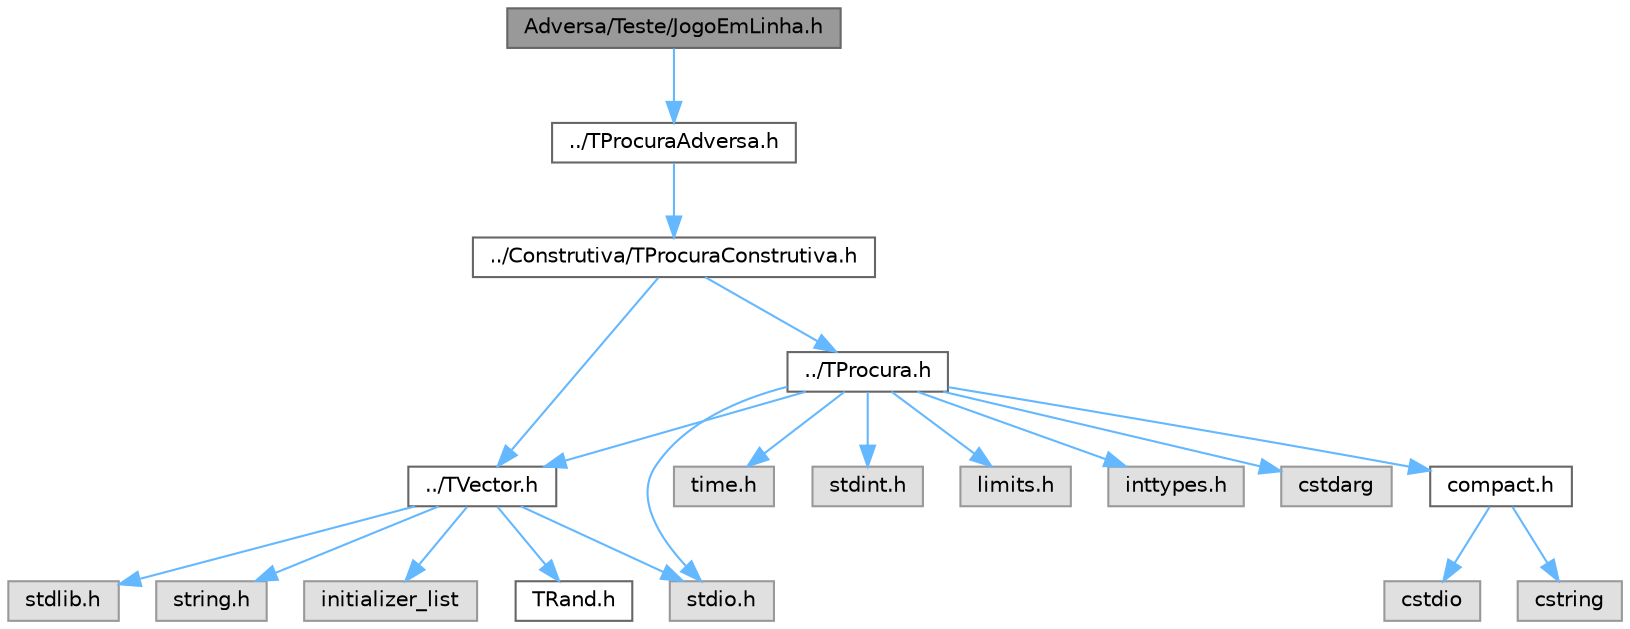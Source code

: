 digraph "Adversa/Teste/JogoEmLinha.h"
{
 // LATEX_PDF_SIZE
  bgcolor="transparent";
  edge [fontname=Helvetica,fontsize=10,labelfontname=Helvetica,labelfontsize=10];
  node [fontname=Helvetica,fontsize=10,shape=box,height=0.2,width=0.4];
  Node1 [id="Node000001",label="Adversa/Teste/JogoEmLinha.h",height=0.2,width=0.4,color="gray40", fillcolor="grey60", style="filled", fontcolor="black",tooltip=" "];
  Node1 -> Node2 [id="edge1_Node000001_Node000002",color="steelblue1",style="solid",tooltip=" "];
  Node2 [id="Node000002",label="../TProcuraAdversa.h",height=0.2,width=0.4,color="grey40", fillcolor="white", style="filled",URL="$TProcuraAdversa_8h.html",tooltip=" "];
  Node2 -> Node3 [id="edge2_Node000002_Node000003",color="steelblue1",style="solid",tooltip=" "];
  Node3 [id="Node000003",label="../Construtiva/TProcuraConstrutiva.h",height=0.2,width=0.4,color="grey40", fillcolor="white", style="filled",URL="$TProcuraConstrutiva_8h.html",tooltip=" "];
  Node3 -> Node4 [id="edge3_Node000003_Node000004",color="steelblue1",style="solid",tooltip=" "];
  Node4 [id="Node000004",label="../TVector.h",height=0.2,width=0.4,color="grey40", fillcolor="white", style="filled",URL="$TVector_8h.html",tooltip="Vetor dinâmico genérico com operações de pilha, conjuntos e algoritmos úteis."];
  Node4 -> Node5 [id="edge4_Node000004_Node000005",color="steelblue1",style="solid",tooltip=" "];
  Node5 [id="Node000005",label="stdlib.h",height=0.2,width=0.4,color="grey60", fillcolor="#E0E0E0", style="filled",tooltip=" "];
  Node4 -> Node6 [id="edge5_Node000004_Node000006",color="steelblue1",style="solid",tooltip=" "];
  Node6 [id="Node000006",label="string.h",height=0.2,width=0.4,color="grey60", fillcolor="#E0E0E0", style="filled",tooltip=" "];
  Node4 -> Node7 [id="edge6_Node000004_Node000007",color="steelblue1",style="solid",tooltip=" "];
  Node7 [id="Node000007",label="stdio.h",height=0.2,width=0.4,color="grey60", fillcolor="#E0E0E0", style="filled",tooltip=" "];
  Node4 -> Node8 [id="edge7_Node000004_Node000008",color="steelblue1",style="solid",tooltip=" "];
  Node8 [id="Node000008",label="initializer_list",height=0.2,width=0.4,color="grey60", fillcolor="#E0E0E0", style="filled",tooltip=" "];
  Node4 -> Node9 [id="edge8_Node000004_Node000009",color="steelblue1",style="solid",tooltip=" "];
  Node9 [id="Node000009",label="TRand.h",height=0.2,width=0.4,color="grey40", fillcolor="white", style="filled",URL="$TRand_8h.html",tooltip="Interface para geração de números aleatórios independentes do sistema operativo."];
  Node3 -> Node10 [id="edge9_Node000003_Node000010",color="steelblue1",style="solid",tooltip=" "];
  Node10 [id="Node000010",label="../TProcura.h",height=0.2,width=0.4,color="grey40", fillcolor="white", style="filled",URL="$TProcura_8h.html",tooltip=" "];
  Node10 -> Node4 [id="edge10_Node000010_Node000004",color="steelblue1",style="solid",tooltip=" "];
  Node10 -> Node11 [id="edge11_Node000010_Node000011",color="steelblue1",style="solid",tooltip=" "];
  Node11 [id="Node000011",label="time.h",height=0.2,width=0.4,color="grey60", fillcolor="#E0E0E0", style="filled",tooltip=" "];
  Node10 -> Node12 [id="edge12_Node000010_Node000012",color="steelblue1",style="solid",tooltip=" "];
  Node12 [id="Node000012",label="stdint.h",height=0.2,width=0.4,color="grey60", fillcolor="#E0E0E0", style="filled",tooltip=" "];
  Node10 -> Node13 [id="edge13_Node000010_Node000013",color="steelblue1",style="solid",tooltip=" "];
  Node13 [id="Node000013",label="limits.h",height=0.2,width=0.4,color="grey60", fillcolor="#E0E0E0", style="filled",tooltip=" "];
  Node10 -> Node7 [id="edge14_Node000010_Node000007",color="steelblue1",style="solid",tooltip=" "];
  Node10 -> Node14 [id="edge15_Node000010_Node000014",color="steelblue1",style="solid",tooltip=" "];
  Node14 [id="Node000014",label="inttypes.h",height=0.2,width=0.4,color="grey60", fillcolor="#E0E0E0", style="filled",tooltip=" "];
  Node10 -> Node15 [id="edge16_Node000010_Node000015",color="steelblue1",style="solid",tooltip=" "];
  Node15 [id="Node000015",label="cstdarg",height=0.2,width=0.4,color="grey60", fillcolor="#E0E0E0", style="filled",tooltip=" "];
  Node10 -> Node16 [id="edge17_Node000010_Node000016",color="steelblue1",style="solid",tooltip=" "];
  Node16 [id="Node000016",label="compact.h",height=0.2,width=0.4,color="grey40", fillcolor="white", style="filled",URL="$compact_8h.html",tooltip=" "];
  Node16 -> Node17 [id="edge18_Node000016_Node000017",color="steelblue1",style="solid",tooltip=" "];
  Node17 [id="Node000017",label="cstdio",height=0.2,width=0.4,color="grey60", fillcolor="#E0E0E0", style="filled",tooltip=" "];
  Node16 -> Node18 [id="edge19_Node000016_Node000018",color="steelblue1",style="solid",tooltip=" "];
  Node18 [id="Node000018",label="cstring",height=0.2,width=0.4,color="grey60", fillcolor="#E0E0E0", style="filled",tooltip=" "];
}
